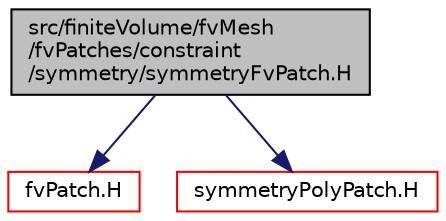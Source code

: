 digraph "src/finiteVolume/fvMesh/fvPatches/constraint/symmetry/symmetryFvPatch.H"
{
  bgcolor="transparent";
  edge [fontname="Helvetica",fontsize="10",labelfontname="Helvetica",labelfontsize="10"];
  node [fontname="Helvetica",fontsize="10",shape=record];
  Node0 [label="src/finiteVolume/fvMesh\l/fvPatches/constraint\l/symmetry/symmetryFvPatch.H",height=0.2,width=0.4,color="black", fillcolor="grey75", style="filled", fontcolor="black"];
  Node0 -> Node1 [color="midnightblue",fontsize="10",style="solid",fontname="Helvetica"];
  Node1 [label="fvPatch.H",height=0.2,width=0.4,color="red",URL="$a03866.html"];
  Node0 -> Node170 [color="midnightblue",fontsize="10",style="solid",fontname="Helvetica"];
  Node170 [label="symmetryPolyPatch.H",height=0.2,width=0.4,color="red",URL="$a12497.html"];
}
